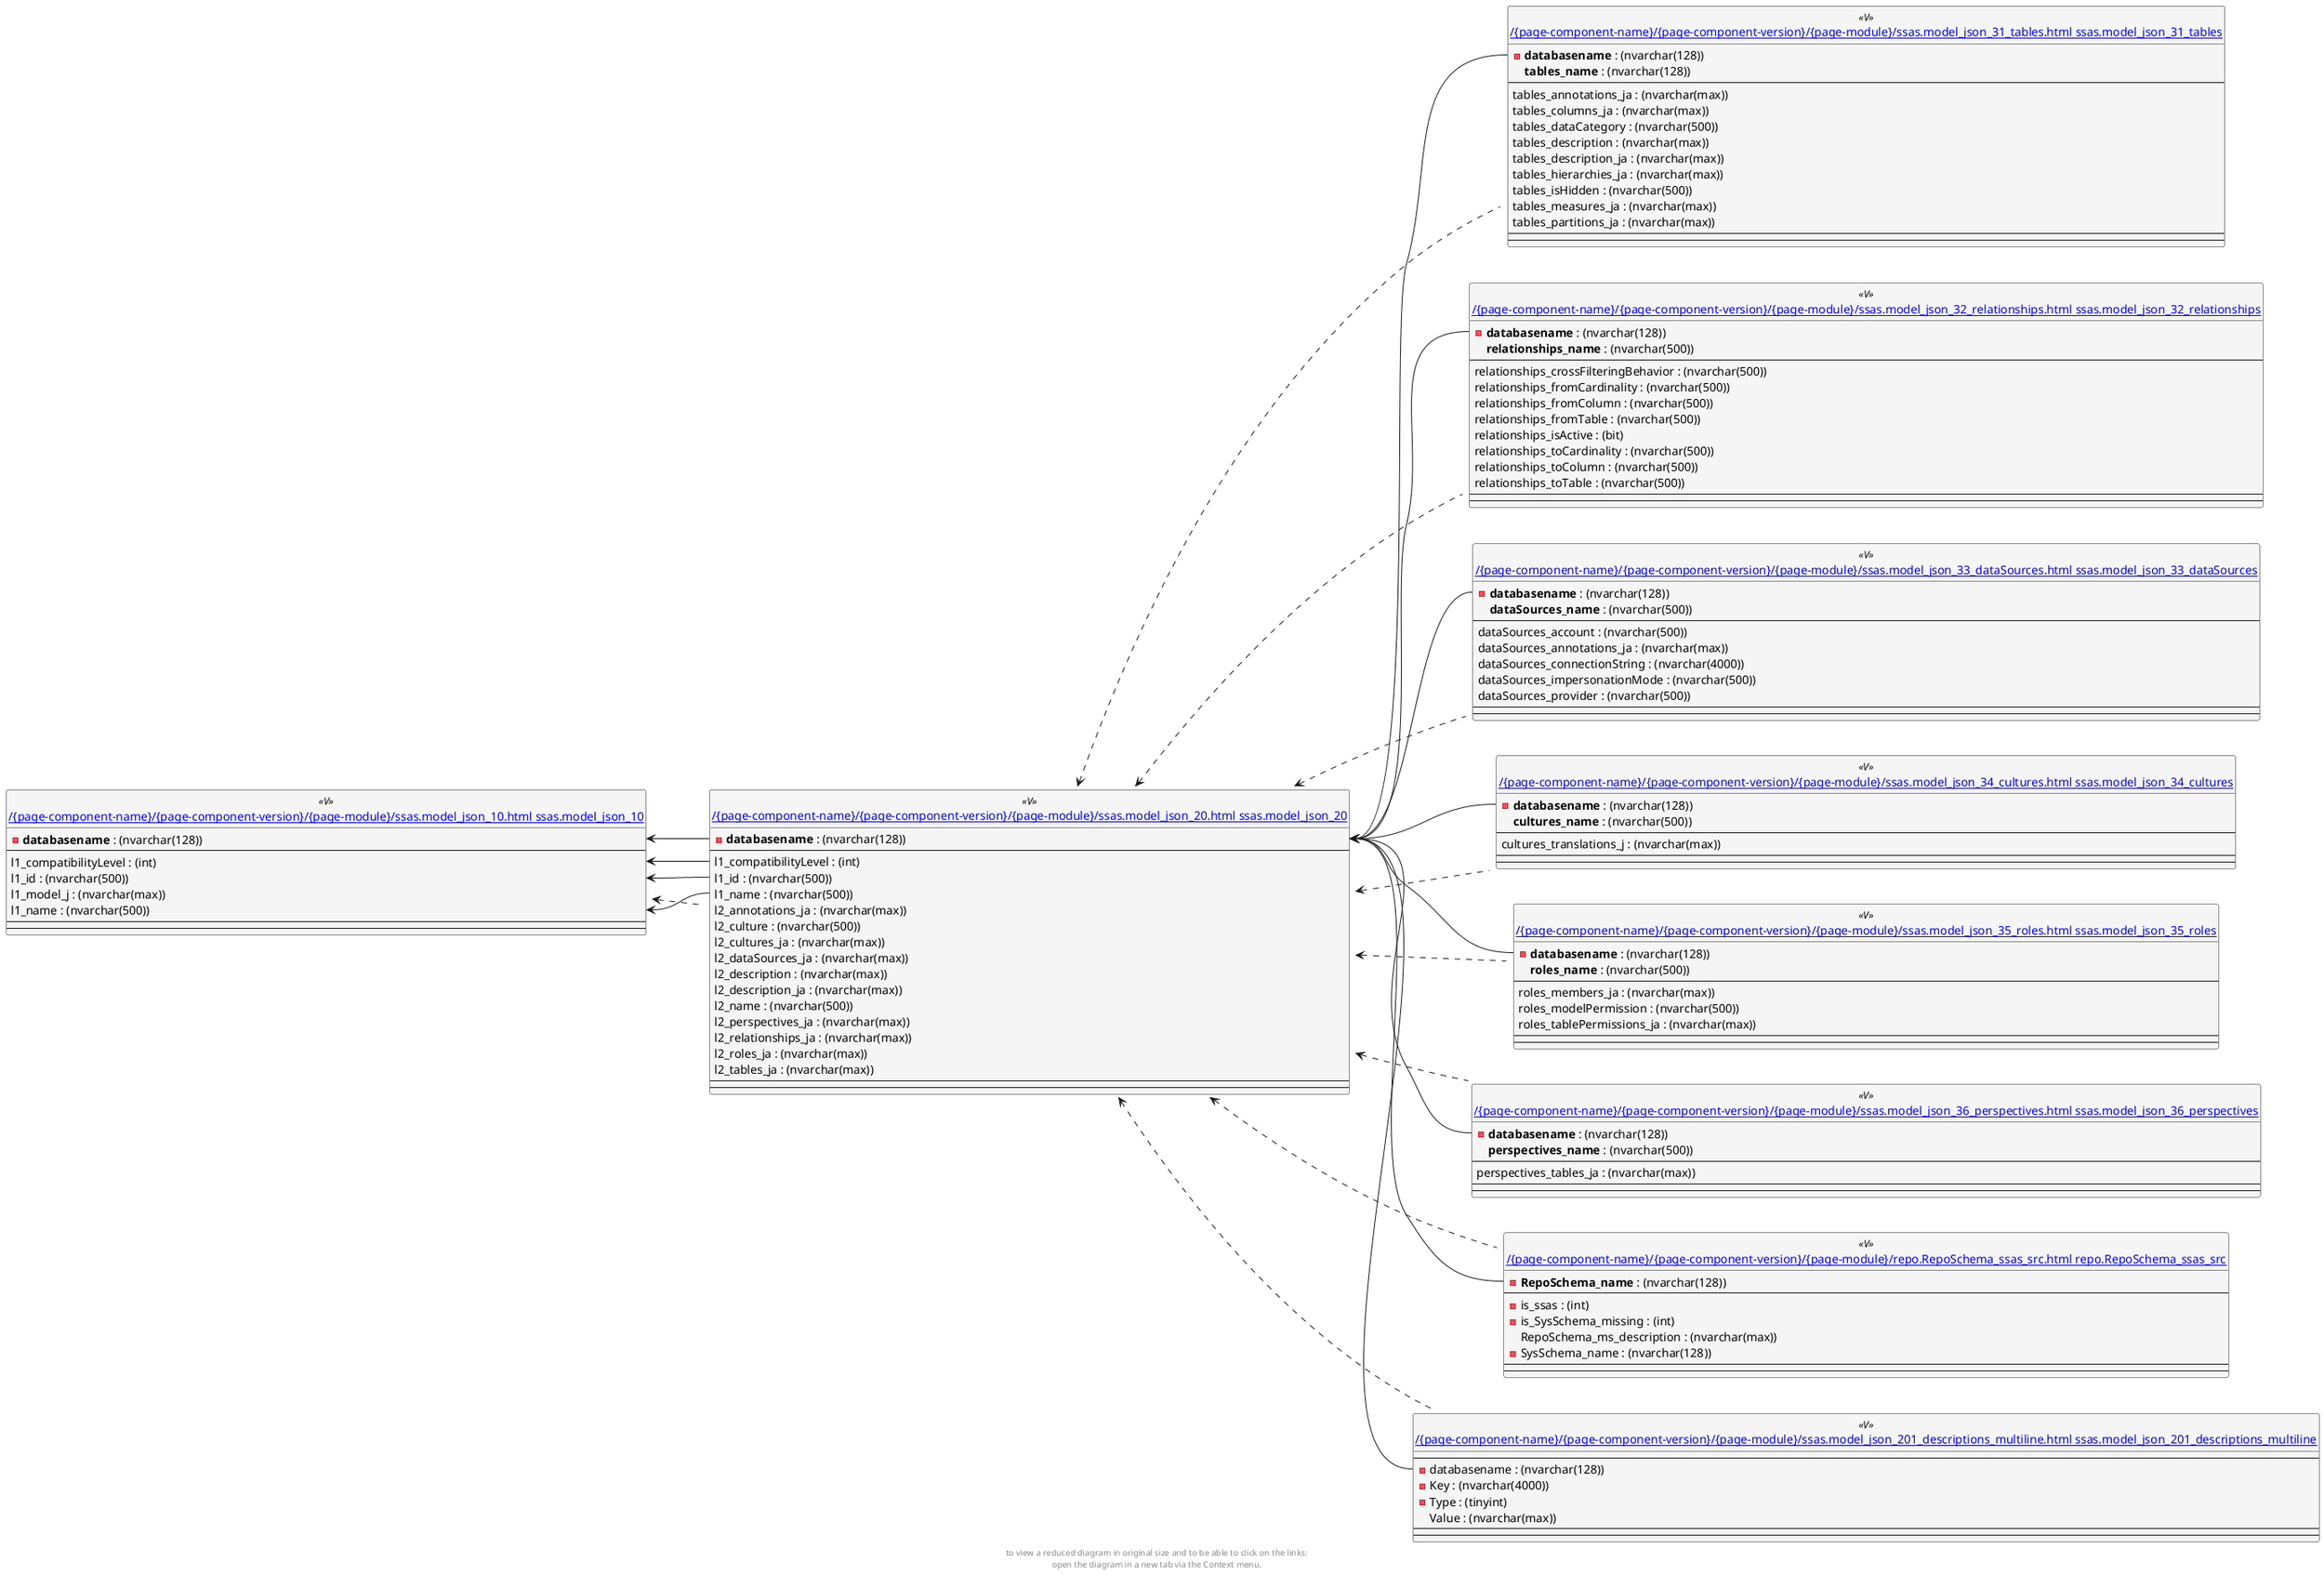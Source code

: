 @startuml
left to right direction
'top to bottom direction
hide circle
'avoide "." issues:
set namespaceSeparator none


skinparam class {
  BackgroundColor White
  BackgroundColor<<FN>> Yellow
  BackgroundColor<<FS>> Yellow
  BackgroundColor<<FT>> LightGray
  BackgroundColor<<IF>> Yellow
  BackgroundColor<<IS>> Yellow
  BackgroundColor<<P>> Aqua
  BackgroundColor<<PC>> Aqua
  BackgroundColor<<SN>> Yellow
  BackgroundColor<<SO>> SlateBlue
  BackgroundColor<<TF>> LightGray
  BackgroundColor<<TR>> Tomato
  BackgroundColor<<U>> White
  BackgroundColor<<V>> WhiteSmoke
  BackgroundColor<<X>> Aqua
}


entity "[[{site-url}/{page-component-name}/{page-component-version}/{page-module}/repo.RepoSchema_ssas_src.html repo.RepoSchema_ssas_src]]" as repo.RepoSchema_ssas_src << V >> {
  - **RepoSchema_name** : (nvarchar(128))
  --
  - is_ssas : (int)
  - is_SysSchema_missing : (int)
  RepoSchema_ms_description : (nvarchar(max))
  - SysSchema_name : (nvarchar(128))
  --
  --
}

entity "[[{site-url}/{page-component-name}/{page-component-version}/{page-module}/ssas.model_json_10.html ssas.model_json_10]]" as ssas.model_json_10 << V >> {
  - **databasename** : (nvarchar(128))
  --
  l1_compatibilityLevel : (int)
  l1_id : (nvarchar(500))
  l1_model_j : (nvarchar(max))
  l1_name : (nvarchar(500))
  --
  --
}

entity "[[{site-url}/{page-component-name}/{page-component-version}/{page-module}/ssas.model_json_20.html ssas.model_json_20]]" as ssas.model_json_20 << V >> {
  - **databasename** : (nvarchar(128))
  --
  l1_compatibilityLevel : (int)
  l1_id : (nvarchar(500))
  l1_name : (nvarchar(500))
  l2_annotations_ja : (nvarchar(max))
  l2_culture : (nvarchar(500))
  l2_cultures_ja : (nvarchar(max))
  l2_dataSources_ja : (nvarchar(max))
  l2_description : (nvarchar(max))
  l2_description_ja : (nvarchar(max))
  l2_name : (nvarchar(500))
  l2_perspectives_ja : (nvarchar(max))
  l2_relationships_ja : (nvarchar(max))
  l2_roles_ja : (nvarchar(max))
  l2_tables_ja : (nvarchar(max))
  --
  --
}

entity "[[{site-url}/{page-component-name}/{page-component-version}/{page-module}/ssas.model_json_201_descriptions_multiline.html ssas.model_json_201_descriptions_multiline]]" as ssas.model_json_201_descriptions_multiline << V >> {
  --
  - databasename : (nvarchar(128))
  - Key : (nvarchar(4000))
  - Type : (tinyint)
  Value : (nvarchar(max))
  --
  --
}

entity "[[{site-url}/{page-component-name}/{page-component-version}/{page-module}/ssas.model_json_31_tables.html ssas.model_json_31_tables]]" as ssas.model_json_31_tables << V >> {
  - **databasename** : (nvarchar(128))
  **tables_name** : (nvarchar(128))
  --
  tables_annotations_ja : (nvarchar(max))
  tables_columns_ja : (nvarchar(max))
  tables_dataCategory : (nvarchar(500))
  tables_description : (nvarchar(max))
  tables_description_ja : (nvarchar(max))
  tables_hierarchies_ja : (nvarchar(max))
  tables_isHidden : (nvarchar(500))
  tables_measures_ja : (nvarchar(max))
  tables_partitions_ja : (nvarchar(max))
  --
  --
}

entity "[[{site-url}/{page-component-name}/{page-component-version}/{page-module}/ssas.model_json_32_relationships.html ssas.model_json_32_relationships]]" as ssas.model_json_32_relationships << V >> {
  - **databasename** : (nvarchar(128))
  **relationships_name** : (nvarchar(500))
  --
  relationships_crossFilteringBehavior : (nvarchar(500))
  relationships_fromCardinality : (nvarchar(500))
  relationships_fromColumn : (nvarchar(500))
  relationships_fromTable : (nvarchar(500))
  relationships_isActive : (bit)
  relationships_toCardinality : (nvarchar(500))
  relationships_toColumn : (nvarchar(500))
  relationships_toTable : (nvarchar(500))
  --
  --
}

entity "[[{site-url}/{page-component-name}/{page-component-version}/{page-module}/ssas.model_json_33_dataSources.html ssas.model_json_33_dataSources]]" as ssas.model_json_33_dataSources << V >> {
  - **databasename** : (nvarchar(128))
  **dataSources_name** : (nvarchar(500))
  --
  dataSources_account : (nvarchar(500))
  dataSources_annotations_ja : (nvarchar(max))
  dataSources_connectionString : (nvarchar(4000))
  dataSources_impersonationMode : (nvarchar(500))
  dataSources_provider : (nvarchar(500))
  --
  --
}

entity "[[{site-url}/{page-component-name}/{page-component-version}/{page-module}/ssas.model_json_34_cultures.html ssas.model_json_34_cultures]]" as ssas.model_json_34_cultures << V >> {
  - **databasename** : (nvarchar(128))
  **cultures_name** : (nvarchar(500))
  --
  cultures_translations_j : (nvarchar(max))
  --
  --
}

entity "[[{site-url}/{page-component-name}/{page-component-version}/{page-module}/ssas.model_json_35_roles.html ssas.model_json_35_roles]]" as ssas.model_json_35_roles << V >> {
  - **databasename** : (nvarchar(128))
  **roles_name** : (nvarchar(500))
  --
  roles_members_ja : (nvarchar(max))
  roles_modelPermission : (nvarchar(500))
  roles_tablePermissions_ja : (nvarchar(max))
  --
  --
}

entity "[[{site-url}/{page-component-name}/{page-component-version}/{page-module}/ssas.model_json_36_perspectives.html ssas.model_json_36_perspectives]]" as ssas.model_json_36_perspectives << V >> {
  - **databasename** : (nvarchar(128))
  **perspectives_name** : (nvarchar(500))
  --
  perspectives_tables_ja : (nvarchar(max))
  --
  --
}

ssas.model_json_10 <.. ssas.model_json_20
ssas.model_json_20 <.. repo.RepoSchema_ssas_src
ssas.model_json_20 <.. ssas.model_json_31_tables
ssas.model_json_20 <.. ssas.model_json_32_relationships
ssas.model_json_20 <.. ssas.model_json_33_dataSources
ssas.model_json_20 <.. ssas.model_json_34_cultures
ssas.model_json_20 <.. ssas.model_json_35_roles
ssas.model_json_20 <.. ssas.model_json_36_perspectives
ssas.model_json_20 <.. ssas.model_json_201_descriptions_multiline
ssas.model_json_10::databasename <-- ssas.model_json_20::databasename
ssas.model_json_10::l1_compatibilityLevel <-- ssas.model_json_20::l1_compatibilityLevel
ssas.model_json_10::l1_id <-- ssas.model_json_20::l1_id
ssas.model_json_10::l1_name <-- ssas.model_json_20::l1_name
ssas.model_json_20::databasename <-- repo.RepoSchema_ssas_src::RepoSchema_name
ssas.model_json_20::databasename <-- ssas.model_json_31_tables::databasename
ssas.model_json_20::databasename <-- ssas.model_json_32_relationships::databasename
ssas.model_json_20::databasename <-- ssas.model_json_33_dataSources::databasename
ssas.model_json_20::databasename <-- ssas.model_json_34_cultures::databasename
ssas.model_json_20::databasename <-- ssas.model_json_35_roles::databasename
ssas.model_json_20::databasename <-- ssas.model_json_36_perspectives::databasename
ssas.model_json_20::databasename <-- ssas.model_json_201_descriptions_multiline::databasename
footer
to view a reduced diagram in original size and to be able to click on the links:
open the diagram in a new tab via the Context menu.
end footer

@enduml

